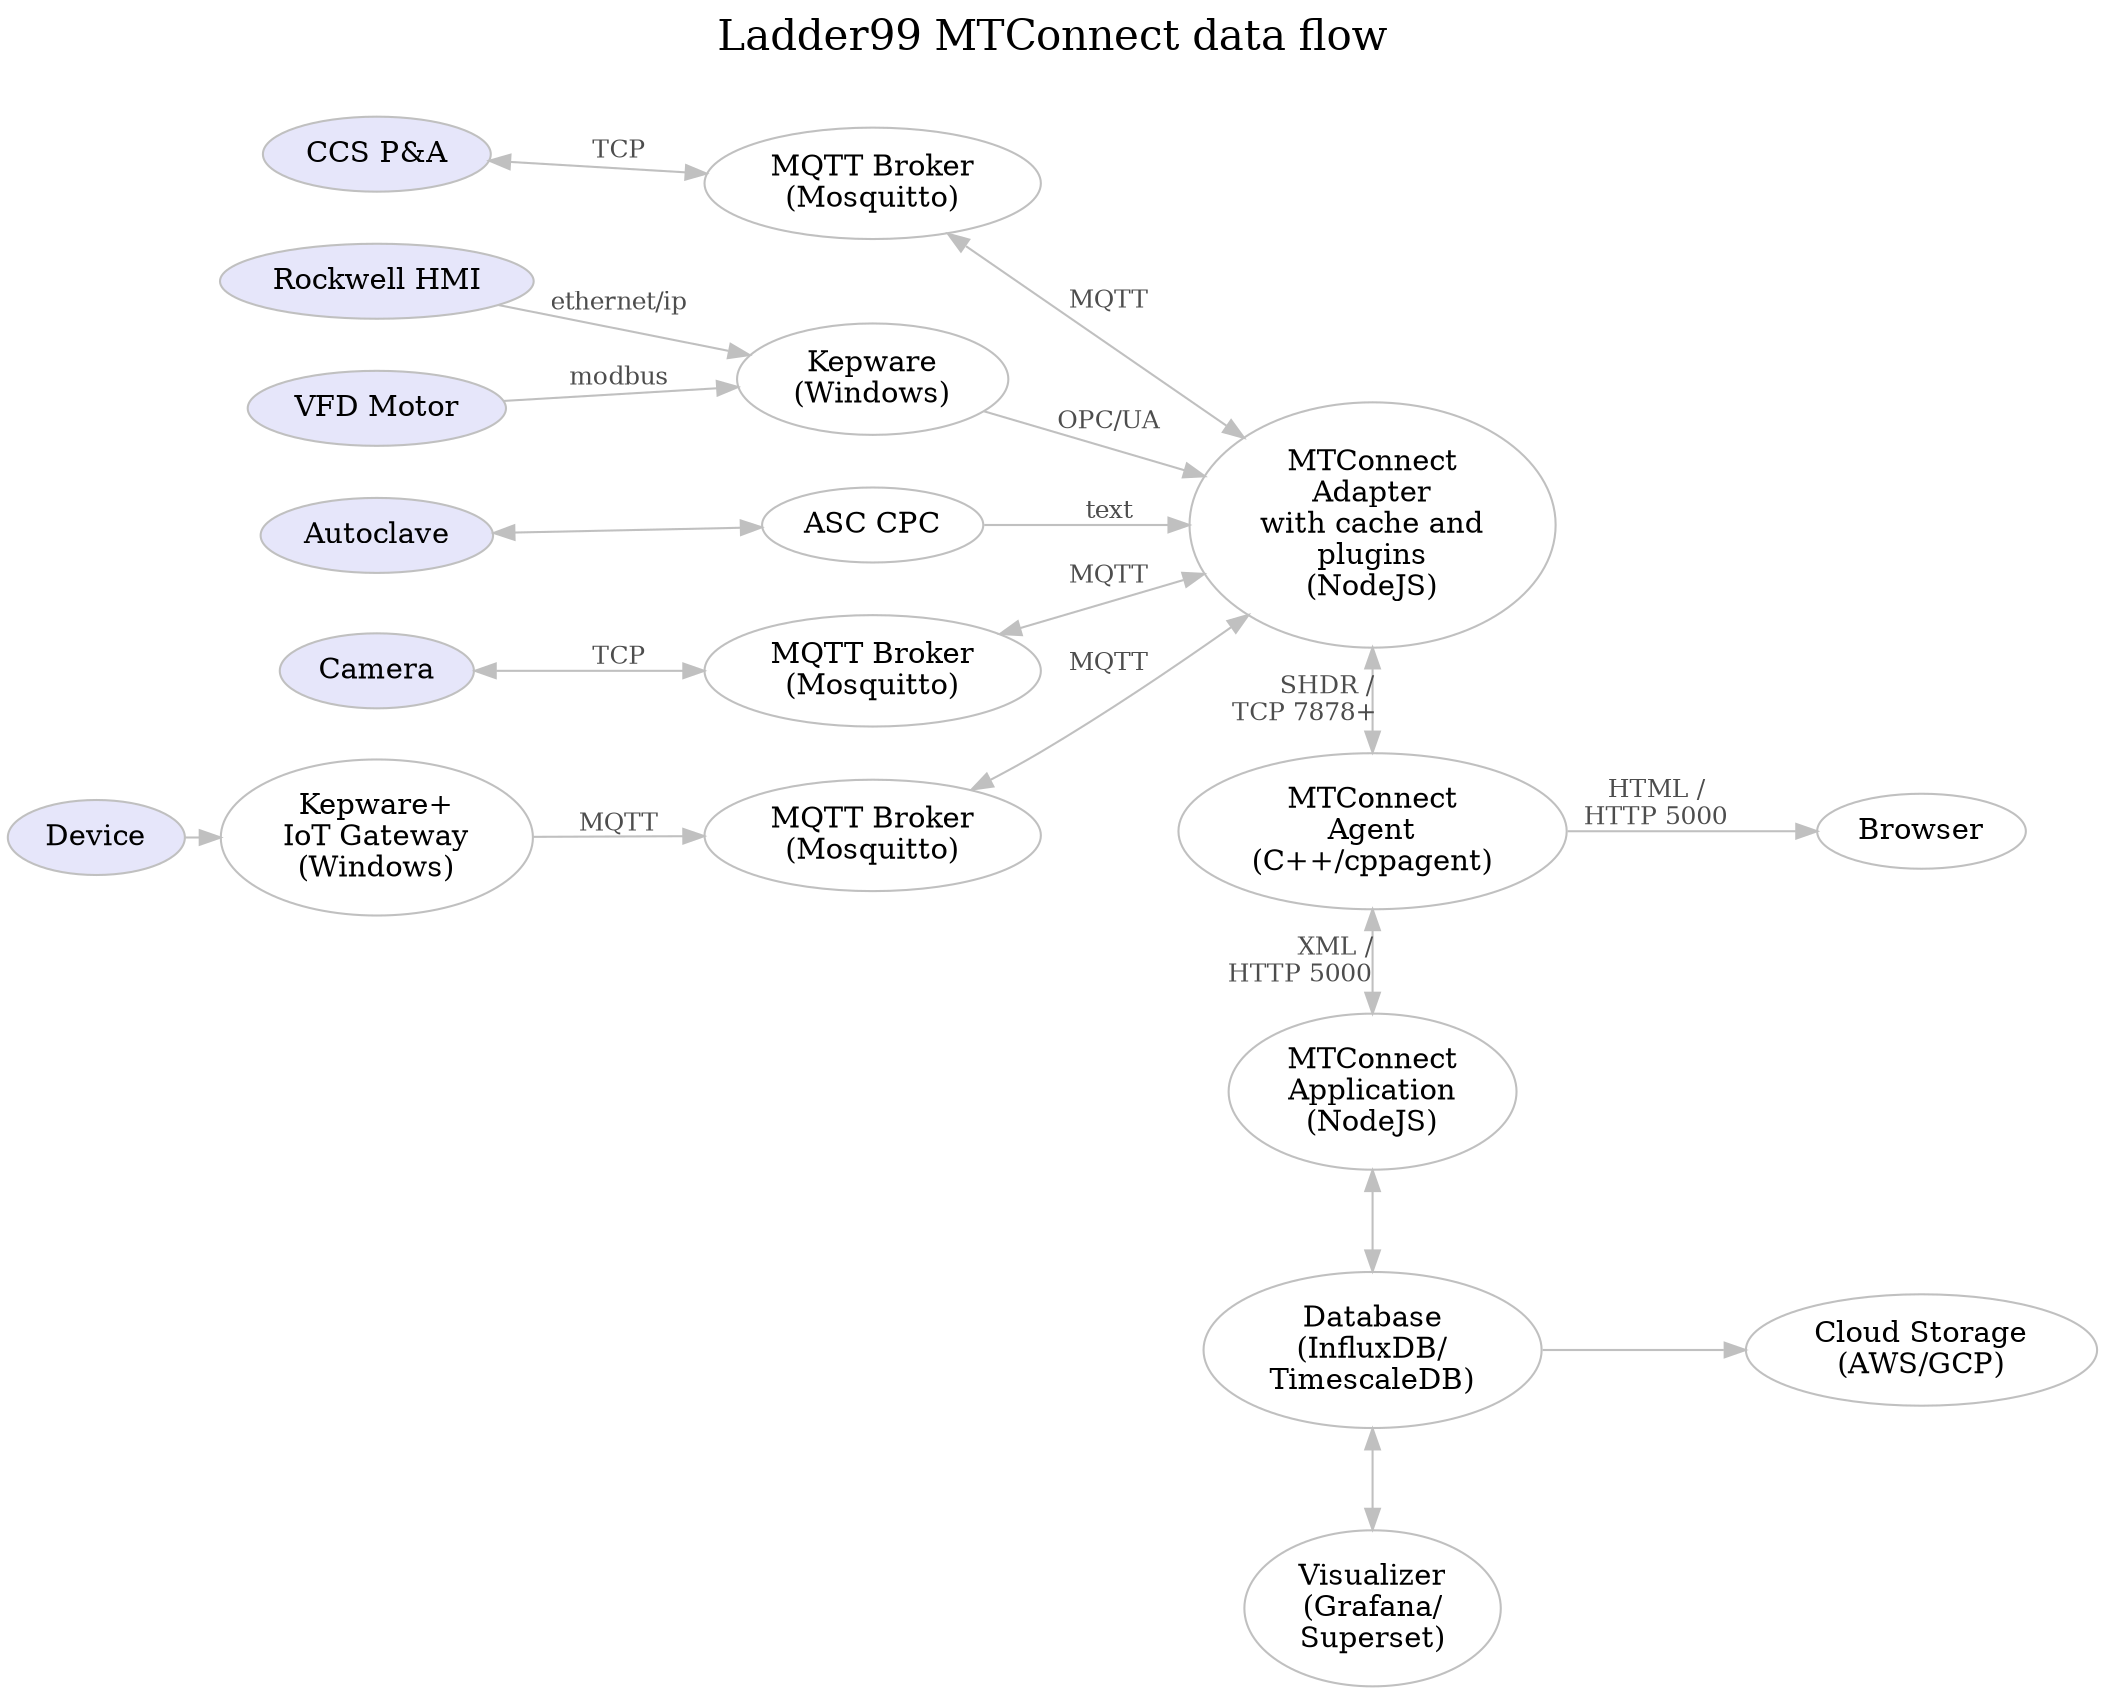 digraph "ladder99-adapter" {

  // styles
  graph [ label="Ladder99 MTConnect data flow\n "; color=lightgray; ];
  graph [ fontsize=20 ];
  graph [ labelloc=t ];
  graph [ ranksep=0.2 ];
  graph [ nodesep=0.35 ];
  graph [ rankdir=LR; ] // left-to-right
  node [ color=gray; fillcolor=white; style=filled ];
  edge [ color=gray ];
  edge [ fontsize=12; fontcolor=gray30; ];

  // nodes
  PA [ fillcolor=lavender; label="CCS P&A" ];
  HMI [ fillcolor=lavender; label="Rockwell HMI" ];
  Motor [ fillcolor=lavender; label="VFD Motor" ];
  OldMachine3 [ fillcolor=lavender; label="Device" ];
  Camera [ fillcolor=lavender; label="Camera" ];
  Kepware1 [ label="Kepware\n(Windows)"];
  Kepware2 [ label="Kepware+\nIoT Gateway\n(Windows)"];
  Autoclave [ label="Autoclave", fillcolor=lavender ];
  CPC [ label="ASC CPC" ];
  Broker1 [ label="MQTT Broker\n(Mosquitto)" ];
  Broker3 [ label="MQTT Broker\n(Mosquitto)" ];
  Broker4 [ label="MQTT Broker\n(Mosquitto)" ];
  // OldMachine1 [ fillcolor=lavender; label="Old Machine 1" ];
  // PLC4X [ label="PLC4X\n(Java)" ];
  Adapter [ label="MTConnect\nAdapter\nwith cache and\nplugins\n(NodeJS)" ];
  // DiodeSender [ label="Diode Sender\n(Java+RabbitMQ)" ];
  // DiodeReceiver [ label="Diode Receiver\n(Java+RabbitMQ)" ];
  Agent [ label="MTConnect\nAgent\n(C++/cppagent)" ];
  Application [ label="MTConnect\nApplication\n(NodeJS)" ];
  Database [ label="Database\n(InfluxDB/\nTimescaleDB)" ];
  Visualizer [ label="Visualizer\n(Grafana/\nSuperset)" ];
  Cloud [ label="Cloud Storage\n(AWS/GCP)" ];
  // Admin [ fillcolor=lightyellow ];
  // LOI [ label="LOI\n(SvelteJS)" ];
  // Operator [ fillcolor=lightyellow ];

  // edges
  PA -> Broker1 [ label="  TCP  ", dir=both ];
  Camera -> Broker3 [ label="  TCP  ", dir=both ];
  Autoclave -> CPC [ dir=both ];
  Broker1 -> Adapter [ label="MQTT", dir=both ];
  Broker3 -> Adapter [ label="MQTT", dir=both ];
  Broker4 -> Adapter [ label="MQTT", dir=both ];
  // OldMachine1 -> PLC4X; // [ label="proprietary\nprotocol" ];
  // PLC4X -> Broker3 [ label="" ];
  HMI -> Kepware1 [ label="ethernet/ip" ];
  Motor -> Kepware1 [ label="modbus" ];
  Kepware1 -> Adapter [ label="OPC/UA" ];
  // Kepware2 -> Gateway;
  CPC -> Adapter [ label="text" ];
  // Gateway -> Broker4 [ label="MQTT" ];
  OldMachine3 -> Kepware2;
  Kepware2 -> Broker4 [ label="MQTT" ];
  Adapter -> Agent [ label="SHDR /   \nTCP 7878+         ", dir=both ];
  // Adapter -> DiodeSender [ label="SHDR /   \nTCP 7878      ", dir=both, style=dotted ];
  // DiodeSender -> DiodeReceiver [ label="UDP    ", style=dotted ];
  // DiodeReceiver -> Agent [ label="SHDR /    \nTCP 7878        ", style=dotted ];
  Agent -> Application [ dir=both; label="XML / \nHTTP 5000          " ];
  Agent -> Browser [ label="HTML /\nHTTP 5000" ];
  Application -> Database [ dir=both ];
  Database -> Visualizer [ dir=both ];
  Database -> Cloud;
  // Visualizer -> Admin [ dir=both ];
  // Application -> LOI;
  // LOI -> Operator;

  // rank
  { rank=same; Adapter Agent Application Database Visualizer };
  // { rank=same; DiodeSender DiodeReceiver Cloud Admin };
  // { rank=same; Cloud Admin };
}
